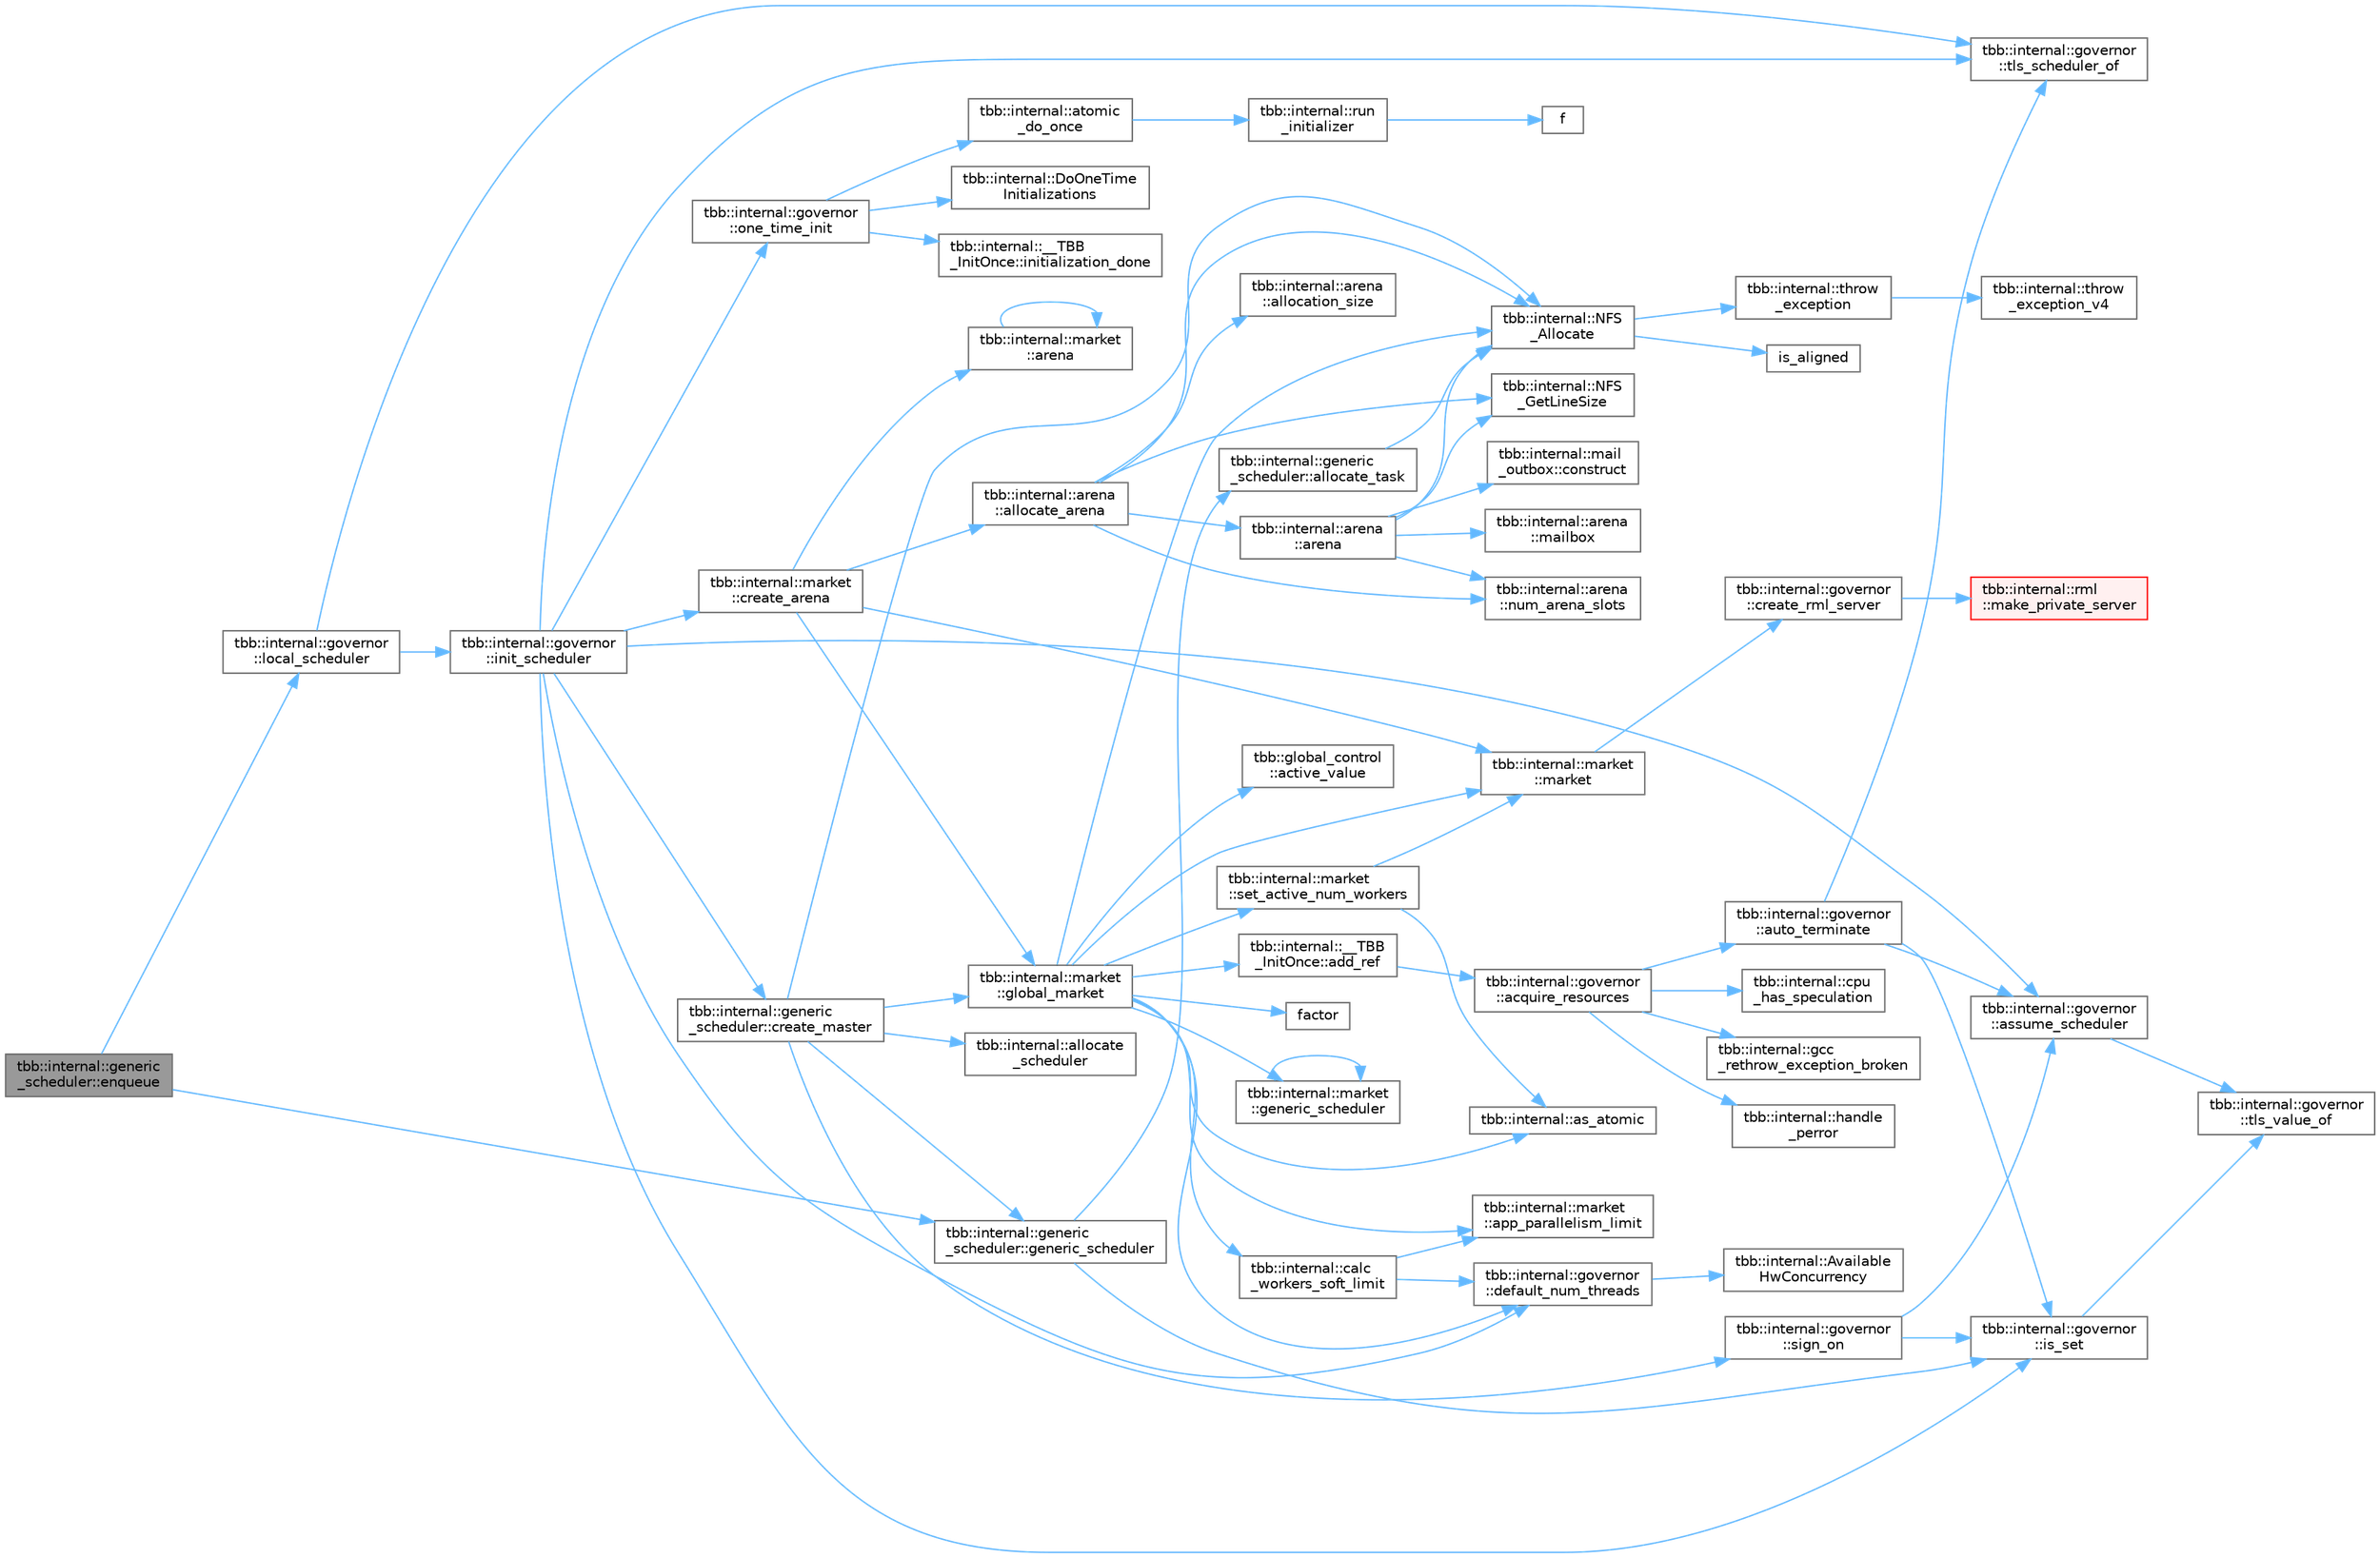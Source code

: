 digraph "tbb::internal::generic_scheduler::enqueue"
{
 // LATEX_PDF_SIZE
  bgcolor="transparent";
  edge [fontname=Helvetica,fontsize=10,labelfontname=Helvetica,labelfontsize=10];
  node [fontname=Helvetica,fontsize=10,shape=box,height=0.2,width=0.4];
  rankdir="LR";
  Node1 [id="Node000001",label="tbb::internal::generic\l_scheduler::enqueue",height=0.2,width=0.4,color="gray40", fillcolor="grey60", style="filled", fontcolor="black",tooltip=" "];
  Node1 -> Node2 [id="edge74_Node000001_Node000002",color="steelblue1",style="solid",tooltip=" "];
  Node2 [id="Node000002",label="tbb::internal::generic\l_scheduler::generic_scheduler",height=0.2,width=0.4,color="grey40", fillcolor="white", style="filled",URL="$classtbb_1_1internal_1_1generic__scheduler.html#a838f6ccf79d7ee8a55843de2f8004759",tooltip=" "];
  Node2 -> Node3 [id="edge75_Node000002_Node000003",color="steelblue1",style="solid",tooltip=" "];
  Node3 [id="Node000003",label="tbb::internal::generic\l_scheduler::allocate_task",height=0.2,width=0.4,color="grey40", fillcolor="white", style="filled",URL="$classtbb_1_1internal_1_1generic__scheduler.html#aa0d316e9f3063c6b57fa21e0716d4d77",tooltip="Allocate task object, either from the heap or a free list."];
  Node3 -> Node4 [id="edge76_Node000003_Node000004",color="steelblue1",style="solid",tooltip=" "];
  Node4 [id="Node000004",label="tbb::internal::NFS\l_Allocate",height=0.2,width=0.4,color="grey40", fillcolor="white", style="filled",URL="$namespacetbb_1_1internal.html#a395611542e21705f49de2a06e2c88f59",tooltip=" "];
  Node4 -> Node5 [id="edge77_Node000004_Node000005",color="steelblue1",style="solid",tooltip=" "];
  Node5 [id="Node000005",label="is_aligned",height=0.2,width=0.4,color="grey40", fillcolor="white", style="filled",URL="$harness_8h.html#a2cd6d606b7a354545b2cdecca67efa44",tooltip=" "];
  Node4 -> Node6 [id="edge78_Node000004_Node000006",color="steelblue1",style="solid",tooltip=" "];
  Node6 [id="Node000006",label="tbb::internal::throw\l_exception",height=0.2,width=0.4,color="grey40", fillcolor="white", style="filled",URL="$namespacetbb_1_1internal.html#a61a681f9fd15fdb055f7725d6416ddf4",tooltip="Versionless convenience wrapper for throw_exception_v4()"];
  Node6 -> Node7 [id="edge79_Node000006_Node000007",color="steelblue1",style="solid",tooltip=" "];
  Node7 [id="Node000007",label="tbb::internal::throw\l_exception_v4",height=0.2,width=0.4,color="grey40", fillcolor="white", style="filled",URL="$namespacetbb_1_1internal.html#adccc1f69ee5a85094eb6a5f9fbac89d7",tooltip="Gathers all throw operators in one place."];
  Node2 -> Node8 [id="edge80_Node000002_Node000008",color="steelblue1",style="solid",tooltip=" "];
  Node8 [id="Node000008",label="tbb::internal::governor\l::is_set",height=0.2,width=0.4,color="grey40", fillcolor="white", style="filled",URL="$classtbb_1_1internal_1_1governor.html#a14d4453f34a770b1c983c2ed38570e31",tooltip="Used to check validity of the local scheduler TLS contents."];
  Node8 -> Node9 [id="edge81_Node000008_Node000009",color="steelblue1",style="solid",tooltip=" "];
  Node9 [id="Node000009",label="tbb::internal::governor\l::tls_value_of",height=0.2,width=0.4,color="grey40", fillcolor="white", style="filled",URL="$classtbb_1_1internal_1_1governor.html#a342eb43ff89d1b0da4cb9aa5417b3965",tooltip="Computes the value of the TLS"];
  Node1 -> Node10 [id="edge82_Node000001_Node000010",color="steelblue1",style="solid",tooltip=" "];
  Node10 [id="Node000010",label="tbb::internal::governor\l::local_scheduler",height=0.2,width=0.4,color="grey40", fillcolor="white", style="filled",URL="$classtbb_1_1internal_1_1governor.html#a3ee947910b77e9ab2f3c02f0d2d63c32",tooltip="Obtain the thread-local instance of the TBB scheduler."];
  Node10 -> Node11 [id="edge83_Node000010_Node000011",color="steelblue1",style="solid",tooltip=" "];
  Node11 [id="Node000011",label="tbb::internal::governor\l::init_scheduler",height=0.2,width=0.4,color="grey40", fillcolor="white", style="filled",URL="$classtbb_1_1internal_1_1governor.html#abf62b8bc4890ad846ff01349f8d46a84",tooltip="Processes scheduler initialization request (possibly nested) in a master thread"];
  Node11 -> Node12 [id="edge84_Node000011_Node000012",color="steelblue1",style="solid",tooltip=" "];
  Node12 [id="Node000012",label="tbb::internal::governor\l::assume_scheduler",height=0.2,width=0.4,color="grey40", fillcolor="white", style="filled",URL="$classtbb_1_1internal_1_1governor.html#abe1de8df4e3ecce96763951ac97540c6",tooltip="Temporarily set TLS slot to the given scheduler"];
  Node12 -> Node9 [id="edge85_Node000012_Node000009",color="steelblue1",style="solid",tooltip=" "];
  Node11 -> Node13 [id="edge86_Node000011_Node000013",color="steelblue1",style="solid",tooltip=" "];
  Node13 [id="Node000013",label="tbb::internal::market\l::create_arena",height=0.2,width=0.4,color="grey40", fillcolor="white", style="filled",URL="$classtbb_1_1internal_1_1market.html#aa73a40282b782676f30f27dcde0ea967",tooltip="Creates an arena object"];
  Node13 -> Node14 [id="edge87_Node000013_Node000014",color="steelblue1",style="solid",tooltip=" "];
  Node14 [id="Node000014",label="tbb::internal::arena\l::allocate_arena",height=0.2,width=0.4,color="grey40", fillcolor="white", style="filled",URL="$classtbb_1_1internal_1_1arena.html#ad42305a844f6c9dc93b6d1c8c0302238",tooltip="Allocate an instance of arena."];
  Node14 -> Node15 [id="edge88_Node000014_Node000015",color="steelblue1",style="solid",tooltip=" "];
  Node15 [id="Node000015",label="tbb::internal::arena\l::allocation_size",height=0.2,width=0.4,color="grey40", fillcolor="white", style="filled",URL="$classtbb_1_1internal_1_1arena.html#a88bd4bed45e6ca7bcba05e568717be3b",tooltip=" "];
  Node14 -> Node16 [id="edge89_Node000014_Node000016",color="steelblue1",style="solid",tooltip=" "];
  Node16 [id="Node000016",label="tbb::internal::arena\l::arena",height=0.2,width=0.4,color="grey40", fillcolor="white", style="filled",URL="$classtbb_1_1internal_1_1arena.html#ad3b28deb1fcb30cb533ea7b655819d6b",tooltip="Constructor"];
  Node16 -> Node17 [id="edge90_Node000016_Node000017",color="steelblue1",style="solid",tooltip=" "];
  Node17 [id="Node000017",label="tbb::internal::mail\l_outbox::construct",height=0.2,width=0.4,color="grey40", fillcolor="white", style="filled",URL="$classtbb_1_1internal_1_1mail__outbox.html#af6072a4a688633e6e754cf93f541e2cb",tooltip="Construct *this as a mailbox from zeroed memory."];
  Node16 -> Node18 [id="edge91_Node000016_Node000018",color="steelblue1",style="solid",tooltip=" "];
  Node18 [id="Node000018",label="tbb::internal::arena\l::mailbox",height=0.2,width=0.4,color="grey40", fillcolor="white", style="filled",URL="$classtbb_1_1internal_1_1arena.html#aa0c057046899d3ab934c8aaf66b92673",tooltip="Get reference to mailbox corresponding to given affinity_id."];
  Node16 -> Node4 [id="edge92_Node000016_Node000004",color="steelblue1",style="solid",tooltip=" "];
  Node16 -> Node19 [id="edge93_Node000016_Node000019",color="steelblue1",style="solid",tooltip=" "];
  Node19 [id="Node000019",label="tbb::internal::NFS\l_GetLineSize",height=0.2,width=0.4,color="grey40", fillcolor="white", style="filled",URL="$namespacetbb_1_1internal.html#a9694b519576433b7ce9af226bfc7c422",tooltip=" "];
  Node16 -> Node20 [id="edge94_Node000016_Node000020",color="steelblue1",style="solid",tooltip=" "];
  Node20 [id="Node000020",label="tbb::internal::arena\l::num_arena_slots",height=0.2,width=0.4,color="grey40", fillcolor="white", style="filled",URL="$classtbb_1_1internal_1_1arena.html#a315d666efe28ecd0fb6aa70f2da0eb37",tooltip=" "];
  Node14 -> Node4 [id="edge95_Node000014_Node000004",color="steelblue1",style="solid",tooltip=" "];
  Node14 -> Node19 [id="edge96_Node000014_Node000019",color="steelblue1",style="solid",tooltip=" "];
  Node14 -> Node20 [id="edge97_Node000014_Node000020",color="steelblue1",style="solid",tooltip=" "];
  Node13 -> Node21 [id="edge98_Node000013_Node000021",color="steelblue1",style="solid",tooltip=" "];
  Node21 [id="Node000021",label="tbb::internal::market\l::arena",height=0.2,width=0.4,color="grey40", fillcolor="white", style="filled",URL="$classtbb_1_1internal_1_1market.html#adc288c92e3de5dd87e56ab61885cf63e",tooltip=" "];
  Node21 -> Node21 [id="edge99_Node000021_Node000021",color="steelblue1",style="solid",tooltip=" "];
  Node13 -> Node22 [id="edge100_Node000013_Node000022",color="steelblue1",style="solid",tooltip=" "];
  Node22 [id="Node000022",label="tbb::internal::market\l::global_market",height=0.2,width=0.4,color="grey40", fillcolor="white", style="filled",URL="$classtbb_1_1internal_1_1market.html#a08ccaf89d501a9e56912eb5bd624066f",tooltip="Factory method creating new market object"];
  Node22 -> Node23 [id="edge101_Node000022_Node000023",color="steelblue1",style="solid",tooltip=" "];
  Node23 [id="Node000023",label="tbb::global_control\l::active_value",height=0.2,width=0.4,color="grey40", fillcolor="white", style="filled",URL="$classtbb_1_1global__control.html#a8451d931cfc205d896ca2da26fe123ff",tooltip=" "];
  Node22 -> Node24 [id="edge102_Node000022_Node000024",color="steelblue1",style="solid",tooltip=" "];
  Node24 [id="Node000024",label="tbb::internal::__TBB\l_InitOnce::add_ref",height=0.2,width=0.4,color="grey40", fillcolor="white", style="filled",URL="$classtbb_1_1internal_1_1_____t_b_b___init_once.html#aeb552d69cd0db07e0ec3526c22e8899a",tooltip="Add reference to resources. If first reference added, acquire the resources."];
  Node24 -> Node25 [id="edge103_Node000024_Node000025",color="steelblue1",style="solid",tooltip=" "];
  Node25 [id="Node000025",label="tbb::internal::governor\l::acquire_resources",height=0.2,width=0.4,color="grey40", fillcolor="white", style="filled",URL="$classtbb_1_1internal_1_1governor.html#a70cfd4f010baf396e4cc09a3021b4c19",tooltip="Create key for thread-local storage and initialize RML."];
  Node25 -> Node26 [id="edge104_Node000025_Node000026",color="steelblue1",style="solid",tooltip=" "];
  Node26 [id="Node000026",label="tbb::internal::governor\l::auto_terminate",height=0.2,width=0.4,color="grey40", fillcolor="white", style="filled",URL="$classtbb_1_1internal_1_1governor.html#a5fbd38947c75c1e8494bc1bac598a9fe",tooltip="The internal routine to undo automatic initialization."];
  Node26 -> Node12 [id="edge105_Node000026_Node000012",color="steelblue1",style="solid",tooltip=" "];
  Node26 -> Node8 [id="edge106_Node000026_Node000008",color="steelblue1",style="solid",tooltip=" "];
  Node26 -> Node27 [id="edge107_Node000026_Node000027",color="steelblue1",style="solid",tooltip=" "];
  Node27 [id="Node000027",label="tbb::internal::governor\l::tls_scheduler_of",height=0.2,width=0.4,color="grey40", fillcolor="white", style="filled",URL="$classtbb_1_1internal_1_1governor.html#ac548fe43e4264fc8aa664790ccde3c99",tooltip="Converts TLS value to the scheduler pointer"];
  Node25 -> Node28 [id="edge108_Node000025_Node000028",color="steelblue1",style="solid",tooltip=" "];
  Node28 [id="Node000028",label="tbb::internal::cpu\l_has_speculation",height=0.2,width=0.4,color="grey40", fillcolor="white", style="filled",URL="$namespacetbb_1_1internal.html#abbc9695c3864361824bcb4f7f263bd11",tooltip="check for transaction support."];
  Node25 -> Node29 [id="edge109_Node000025_Node000029",color="steelblue1",style="solid",tooltip=" "];
  Node29 [id="Node000029",label="tbb::internal::gcc\l_rethrow_exception_broken",height=0.2,width=0.4,color="grey40", fillcolor="white", style="filled",URL="$namespacetbb_1_1internal.html#a01d042ccf49c2448856834818ebb80cf",tooltip=" "];
  Node25 -> Node30 [id="edge110_Node000025_Node000030",color="steelblue1",style="solid",tooltip=" "];
  Node30 [id="Node000030",label="tbb::internal::handle\l_perror",height=0.2,width=0.4,color="grey40", fillcolor="white", style="filled",URL="$namespacetbb_1_1internal.html#a63370f16962aa553990e43ad197231b9",tooltip=" "];
  Node22 -> Node31 [id="edge111_Node000022_Node000031",color="steelblue1",style="solid",tooltip=" "];
  Node31 [id="Node000031",label="tbb::internal::market\l::app_parallelism_limit",height=0.2,width=0.4,color="grey40", fillcolor="white", style="filled",URL="$classtbb_1_1internal_1_1market.html#a857327e374da8c7bb5c4b529aca05405",tooltip="Reports active parallelism level according to user's settings"];
  Node22 -> Node32 [id="edge112_Node000022_Node000032",color="steelblue1",style="solid",tooltip=" "];
  Node32 [id="Node000032",label="tbb::internal::as_atomic",height=0.2,width=0.4,color="grey40", fillcolor="white", style="filled",URL="$namespacetbb_1_1internal.html#a958f482f9d5f3476ca70610af5336040",tooltip=" "];
  Node22 -> Node33 [id="edge113_Node000022_Node000033",color="steelblue1",style="solid",tooltip=" "];
  Node33 [id="Node000033",label="tbb::internal::calc\l_workers_soft_limit",height=0.2,width=0.4,color="grey40", fillcolor="white", style="filled",URL="$namespacetbb_1_1internal.html#aa59c19a68c963626ba810d72317f0d18",tooltip=" "];
  Node33 -> Node31 [id="edge114_Node000033_Node000031",color="steelblue1",style="solid",tooltip=" "];
  Node33 -> Node34 [id="edge115_Node000033_Node000034",color="steelblue1",style="solid",tooltip=" "];
  Node34 [id="Node000034",label="tbb::internal::governor\l::default_num_threads",height=0.2,width=0.4,color="grey40", fillcolor="white", style="filled",URL="$classtbb_1_1internal_1_1governor.html#a87ef607c22c347eb97ddafa4384b4f1d",tooltip=" "];
  Node34 -> Node35 [id="edge116_Node000034_Node000035",color="steelblue1",style="solid",tooltip=" "];
  Node35 [id="Node000035",label="tbb::internal::Available\lHwConcurrency",height=0.2,width=0.4,color="grey40", fillcolor="white", style="filled",URL="$namespacetbb_1_1internal.html#a5f583dafcd8d7ffeb10905c4eb509cd9",tooltip="Returns maximal parallelism level supported by the current OS configuration."];
  Node22 -> Node34 [id="edge117_Node000022_Node000034",color="steelblue1",style="solid",tooltip=" "];
  Node22 -> Node36 [id="edge118_Node000022_Node000036",color="steelblue1",style="solid",tooltip=" "];
  Node36 [id="Node000036",label="factor",height=0.2,width=0.4,color="grey40", fillcolor="white", style="filled",URL="$fft_8c.html#a13b942e46c2348d4cfe7bced3e905d1d",tooltip=" "];
  Node22 -> Node37 [id="edge119_Node000022_Node000037",color="steelblue1",style="solid",tooltip=" "];
  Node37 [id="Node000037",label="tbb::internal::market\l::generic_scheduler",height=0.2,width=0.4,color="grey40", fillcolor="white", style="filled",URL="$classtbb_1_1internal_1_1market.html#a9acd4f7b134e3bcd5625ce386ec7db60",tooltip=" "];
  Node37 -> Node37 [id="edge120_Node000037_Node000037",color="steelblue1",style="solid",tooltip=" "];
  Node22 -> Node38 [id="edge121_Node000022_Node000038",color="steelblue1",style="solid",tooltip=" "];
  Node38 [id="Node000038",label="tbb::internal::market\l::market",height=0.2,width=0.4,color="grey40", fillcolor="white", style="filled",URL="$classtbb_1_1internal_1_1market.html#acdbf87ad0efe5f3e224d88ecb2536e93",tooltip="Constructor"];
  Node38 -> Node39 [id="edge122_Node000038_Node000039",color="steelblue1",style="solid",tooltip=" "];
  Node39 [id="Node000039",label="tbb::internal::governor\l::create_rml_server",height=0.2,width=0.4,color="grey40", fillcolor="white", style="filled",URL="$classtbb_1_1internal_1_1governor.html#aec70bdc2a20ee8377a1676dd3b4c843b",tooltip=" "];
  Node39 -> Node40 [id="edge123_Node000039_Node000040",color="steelblue1",style="solid",tooltip=" "];
  Node40 [id="Node000040",label="tbb::internal::rml\l::make_private_server",height=0.2,width=0.4,color="red", fillcolor="#FFF0F0", style="filled",URL="$namespacetbb_1_1internal_1_1rml.html#a8ef19f713537ac8030e4de4a1a3fdf26",tooltip="Factory method called from task.cpp to create a private_server."];
  Node22 -> Node4 [id="edge124_Node000022_Node000004",color="steelblue1",style="solid",tooltip=" "];
  Node22 -> Node42 [id="edge125_Node000022_Node000042",color="steelblue1",style="solid",tooltip=" "];
  Node42 [id="Node000042",label="tbb::internal::market\l::set_active_num_workers",height=0.2,width=0.4,color="grey40", fillcolor="white", style="filled",URL="$classtbb_1_1internal_1_1market.html#a50bb92619e74a81b3f8552ccca139c9f",tooltip="Set number of active workers"];
  Node42 -> Node32 [id="edge126_Node000042_Node000032",color="steelblue1",style="solid",tooltip=" "];
  Node42 -> Node38 [id="edge127_Node000042_Node000038",color="steelblue1",style="solid",tooltip=" "];
  Node13 -> Node38 [id="edge128_Node000013_Node000038",color="steelblue1",style="solid",tooltip=" "];
  Node11 -> Node43 [id="edge129_Node000011_Node000043",color="steelblue1",style="solid",tooltip=" "];
  Node43 [id="Node000043",label="tbb::internal::generic\l_scheduler::create_master",height=0.2,width=0.4,color="grey40", fillcolor="white", style="filled",URL="$classtbb_1_1internal_1_1generic__scheduler.html#ac7fb04a73dbb75dd8db5c9637bfadeae",tooltip="Initialize a scheduler for a master thread."];
  Node43 -> Node44 [id="edge130_Node000043_Node000044",color="steelblue1",style="solid",tooltip=" "];
  Node44 [id="Node000044",label="tbb::internal::allocate\l_scheduler",height=0.2,width=0.4,color="grey40", fillcolor="white", style="filled",URL="$namespacetbb_1_1internal.html#a92d3a8ab5ddffa18bed996f6ae90b614",tooltip=" "];
  Node43 -> Node2 [id="edge131_Node000043_Node000002",color="steelblue1",style="solid",tooltip=" "];
  Node43 -> Node22 [id="edge132_Node000043_Node000022",color="steelblue1",style="solid",tooltip=" "];
  Node43 -> Node4 [id="edge133_Node000043_Node000004",color="steelblue1",style="solid",tooltip=" "];
  Node43 -> Node45 [id="edge134_Node000043_Node000045",color="steelblue1",style="solid",tooltip=" "];
  Node45 [id="Node000045",label="tbb::internal::governor\l::sign_on",height=0.2,width=0.4,color="grey40", fillcolor="white", style="filled",URL="$classtbb_1_1internal_1_1governor.html#ab6b7ba04ea2b541819b659219fc42ae7",tooltip="Register TBB scheduler instance in thread-local storage."];
  Node45 -> Node12 [id="edge135_Node000045_Node000012",color="steelblue1",style="solid",tooltip=" "];
  Node45 -> Node8 [id="edge136_Node000045_Node000008",color="steelblue1",style="solid",tooltip=" "];
  Node11 -> Node34 [id="edge137_Node000011_Node000034",color="steelblue1",style="solid",tooltip=" "];
  Node11 -> Node8 [id="edge138_Node000011_Node000008",color="steelblue1",style="solid",tooltip=" "];
  Node11 -> Node46 [id="edge139_Node000011_Node000046",color="steelblue1",style="solid",tooltip=" "];
  Node46 [id="Node000046",label="tbb::internal::governor\l::one_time_init",height=0.2,width=0.4,color="grey40", fillcolor="white", style="filled",URL="$classtbb_1_1internal_1_1governor.html#afe9a6e0c86063b682a133234ca3a2f2b",tooltip=" "];
  Node46 -> Node47 [id="edge140_Node000046_Node000047",color="steelblue1",style="solid",tooltip=" "];
  Node47 [id="Node000047",label="tbb::internal::atomic\l_do_once",height=0.2,width=0.4,color="grey40", fillcolor="white", style="filled",URL="$namespacetbb_1_1internal.html#a1082394ca8392ef2aa6795b57a756fa5",tooltip="One-time initialization function"];
  Node47 -> Node48 [id="edge141_Node000047_Node000048",color="steelblue1",style="solid",tooltip=" "];
  Node48 [id="Node000048",label="tbb::internal::run\l_initializer",height=0.2,width=0.4,color="grey40", fillcolor="white", style="filled",URL="$namespacetbb_1_1internal.html#a4c2293788c0e215e6f6f44ea162b3bc7",tooltip=" "];
  Node48 -> Node49 [id="edge142_Node000048_Node000049",color="steelblue1",style="solid",tooltip=" "];
  Node49 [id="Node000049",label="f",height=0.2,width=0.4,color="grey40", fillcolor="white", style="filled",URL="$cxx11__tensor__map_8cpp.html#a7f507fea02198f6cb81c86640c7b1a4e",tooltip=" "];
  Node46 -> Node50 [id="edge143_Node000046_Node000050",color="steelblue1",style="solid",tooltip=" "];
  Node50 [id="Node000050",label="tbb::internal::DoOneTime\lInitializations",height=0.2,width=0.4,color="grey40", fillcolor="white", style="filled",URL="$namespacetbb_1_1internal.html#a66931f1de2fe17bad8867074cc504825",tooltip="Performs thread-safe lazy one-time general TBB initialization."];
  Node46 -> Node51 [id="edge144_Node000046_Node000051",color="steelblue1",style="solid",tooltip=" "];
  Node51 [id="Node000051",label="tbb::internal::__TBB\l_InitOnce::initialization_done",height=0.2,width=0.4,color="grey40", fillcolor="white", style="filled",URL="$classtbb_1_1internal_1_1_____t_b_b___init_once.html#a3d6e09b5b23edf10600c2ae2e6469659",tooltip=" "];
  Node11 -> Node27 [id="edge145_Node000011_Node000027",color="steelblue1",style="solid",tooltip=" "];
  Node10 -> Node27 [id="edge146_Node000010_Node000027",color="steelblue1",style="solid",tooltip=" "];
}
